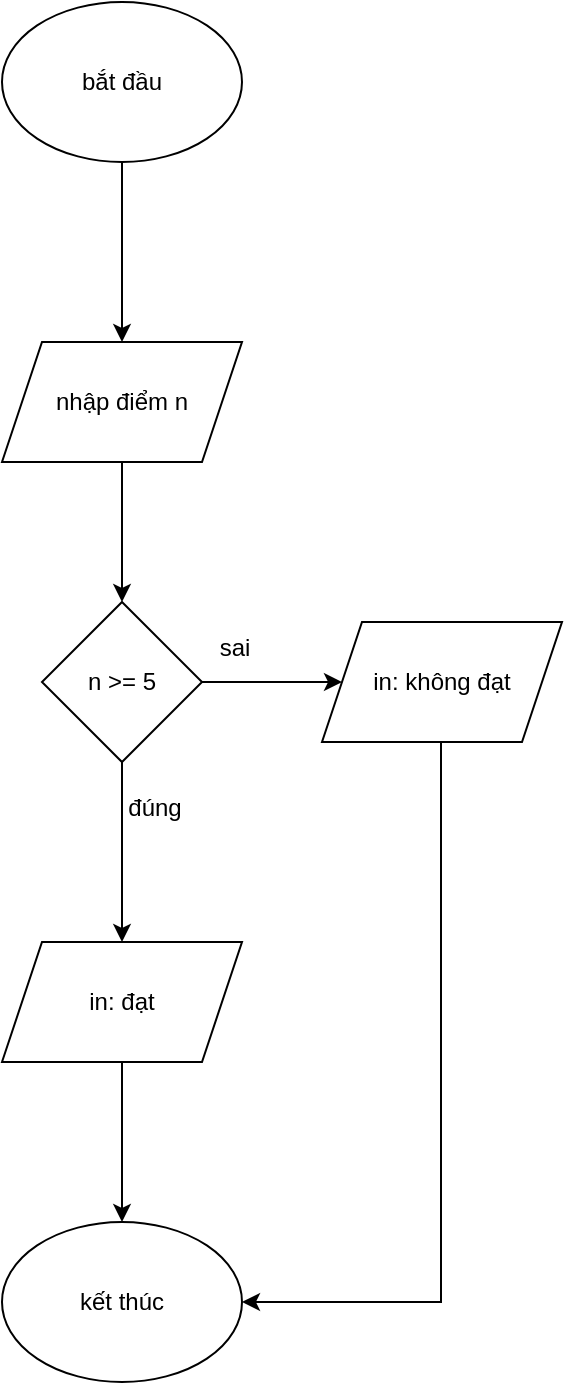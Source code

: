 <mxfile version="24.8.6">
  <diagram id="C5RBs43oDa-KdzZeNtuy" name="Page-1">
    <mxGraphModel dx="836" dy="443" grid="1" gridSize="10" guides="1" tooltips="1" connect="1" arrows="1" fold="1" page="1" pageScale="1" pageWidth="827" pageHeight="1169" math="0" shadow="0">
      <root>
        <mxCell id="WIyWlLk6GJQsqaUBKTNV-0" />
        <mxCell id="WIyWlLk6GJQsqaUBKTNV-1" parent="WIyWlLk6GJQsqaUBKTNV-0" />
        <mxCell id="1e1HBHMKGglVf8X-wYZn-2" value="" style="edgeStyle=orthogonalEdgeStyle;rounded=0;orthogonalLoop=1;jettySize=auto;html=1;" edge="1" parent="WIyWlLk6GJQsqaUBKTNV-1" source="1e1HBHMKGglVf8X-wYZn-0" target="1e1HBHMKGglVf8X-wYZn-1">
          <mxGeometry relative="1" as="geometry" />
        </mxCell>
        <mxCell id="1e1HBHMKGglVf8X-wYZn-0" value="bắt đầu" style="ellipse;whiteSpace=wrap;html=1;" vertex="1" parent="WIyWlLk6GJQsqaUBKTNV-1">
          <mxGeometry x="354" y="80" width="120" height="80" as="geometry" />
        </mxCell>
        <mxCell id="1e1HBHMKGglVf8X-wYZn-4" value="" style="edgeStyle=orthogonalEdgeStyle;rounded=0;orthogonalLoop=1;jettySize=auto;html=1;" edge="1" parent="WIyWlLk6GJQsqaUBKTNV-1" source="1e1HBHMKGglVf8X-wYZn-1" target="1e1HBHMKGglVf8X-wYZn-3">
          <mxGeometry relative="1" as="geometry" />
        </mxCell>
        <mxCell id="1e1HBHMKGglVf8X-wYZn-1" value="nhập điểm n" style="shape=parallelogram;perimeter=parallelogramPerimeter;whiteSpace=wrap;html=1;fixedSize=1;" vertex="1" parent="WIyWlLk6GJQsqaUBKTNV-1">
          <mxGeometry x="354" y="250" width="120" height="60" as="geometry" />
        </mxCell>
        <mxCell id="1e1HBHMKGglVf8X-wYZn-6" value="" style="edgeStyle=orthogonalEdgeStyle;rounded=0;orthogonalLoop=1;jettySize=auto;html=1;" edge="1" parent="WIyWlLk6GJQsqaUBKTNV-1" source="1e1HBHMKGglVf8X-wYZn-3" target="1e1HBHMKGglVf8X-wYZn-5">
          <mxGeometry relative="1" as="geometry" />
        </mxCell>
        <mxCell id="1e1HBHMKGglVf8X-wYZn-9" value="" style="edgeStyle=orthogonalEdgeStyle;rounded=0;orthogonalLoop=1;jettySize=auto;html=1;" edge="1" parent="WIyWlLk6GJQsqaUBKTNV-1" source="1e1HBHMKGglVf8X-wYZn-3" target="1e1HBHMKGglVf8X-wYZn-8">
          <mxGeometry relative="1" as="geometry" />
        </mxCell>
        <mxCell id="1e1HBHMKGglVf8X-wYZn-3" value="n &amp;gt;= 5" style="rhombus;whiteSpace=wrap;html=1;" vertex="1" parent="WIyWlLk6GJQsqaUBKTNV-1">
          <mxGeometry x="374" y="380" width="80" height="80" as="geometry" />
        </mxCell>
        <mxCell id="1e1HBHMKGglVf8X-wYZn-13" style="edgeStyle=orthogonalEdgeStyle;rounded=0;orthogonalLoop=1;jettySize=auto;html=1;entryX=1;entryY=0.5;entryDx=0;entryDy=0;" edge="1" parent="WIyWlLk6GJQsqaUBKTNV-1" target="1e1HBHMKGglVf8X-wYZn-11">
          <mxGeometry relative="1" as="geometry">
            <mxPoint x="574" y="700" as="targetPoint" />
            <mxPoint x="573.5" y="430" as="sourcePoint" />
            <Array as="points">
              <mxPoint x="574" y="730" />
            </Array>
          </mxGeometry>
        </mxCell>
        <mxCell id="1e1HBHMKGglVf8X-wYZn-5" value="in: không đạt" style="shape=parallelogram;perimeter=parallelogramPerimeter;whiteSpace=wrap;html=1;fixedSize=1;" vertex="1" parent="WIyWlLk6GJQsqaUBKTNV-1">
          <mxGeometry x="514" y="390" width="120" height="60" as="geometry" />
        </mxCell>
        <mxCell id="1e1HBHMKGglVf8X-wYZn-7" value="sai" style="text;html=1;align=center;verticalAlign=middle;resizable=0;points=[];autosize=1;strokeColor=none;fillColor=none;" vertex="1" parent="WIyWlLk6GJQsqaUBKTNV-1">
          <mxGeometry x="450" y="388" width="40" height="30" as="geometry" />
        </mxCell>
        <mxCell id="1e1HBHMKGglVf8X-wYZn-12" value="" style="edgeStyle=orthogonalEdgeStyle;rounded=0;orthogonalLoop=1;jettySize=auto;html=1;" edge="1" parent="WIyWlLk6GJQsqaUBKTNV-1" source="1e1HBHMKGglVf8X-wYZn-8" target="1e1HBHMKGglVf8X-wYZn-11">
          <mxGeometry relative="1" as="geometry" />
        </mxCell>
        <mxCell id="1e1HBHMKGglVf8X-wYZn-8" value="in: đạt" style="shape=parallelogram;perimeter=parallelogramPerimeter;whiteSpace=wrap;html=1;fixedSize=1;" vertex="1" parent="WIyWlLk6GJQsqaUBKTNV-1">
          <mxGeometry x="354" y="550" width="120" height="60" as="geometry" />
        </mxCell>
        <mxCell id="1e1HBHMKGglVf8X-wYZn-10" value="đúng" style="text;html=1;align=center;verticalAlign=middle;resizable=0;points=[];autosize=1;strokeColor=none;fillColor=none;" vertex="1" parent="WIyWlLk6GJQsqaUBKTNV-1">
          <mxGeometry x="405" y="468" width="50" height="30" as="geometry" />
        </mxCell>
        <mxCell id="1e1HBHMKGglVf8X-wYZn-11" value="kết thúc" style="ellipse;whiteSpace=wrap;html=1;" vertex="1" parent="WIyWlLk6GJQsqaUBKTNV-1">
          <mxGeometry x="354" y="690" width="120" height="80" as="geometry" />
        </mxCell>
      </root>
    </mxGraphModel>
  </diagram>
</mxfile>
